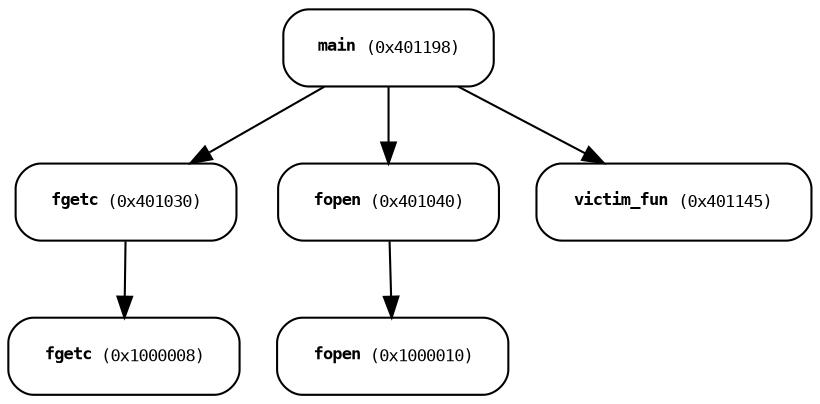 digraph "" {
	graph [bb="0,0,385.5,183",
		labeljust=l,
		newrank=true,
		rankdir=TB
	];
	node [label="\N"];
	3	 [fontname=monospace,
		fontsize=8.0,
		height=0.51389,
		label=<{ <TABLE BORDER="0" CELLPADDING="1" ALIGN="LEFT"><TR><TD ><B>fgetc</B></TD><TD >(0x401030)</TD></TR></TABLE> }>,
		pos="56.5,91.5",
		shape=Mrecord,
		width=1.4722];
	4	 [fontname=monospace,
		fontsize=8.0,
		height=0.51389,
		label=<{ <TABLE BORDER="0" CELLPADDING="1" ALIGN="LEFT"><TR><TD ><B>fgetc</B></TD><TD >(0x1000008)</TD></TR></TABLE> }>,
		pos="55.5,18.5",
		shape=Mrecord,
		width=1.5417];
	3 -> 4	 [fontname=monospace,
		fontsize=8.0,
		pos="e,55.748,36.59 56.253,73.455 56.142,65.383 56.009,55.676 55.886,46.682"];
	1	 [fontname=monospace,
		fontsize=8.0,
		height=0.51389,
		label=<{ <TABLE BORDER="0" CELLPADDING="1" ALIGN="LEFT"><TR><TD ><B>fopen</B></TD><TD >(0x401040)</TD></TR></TABLE> }>,
		pos="182.5,91.5",
		shape=Mrecord,
		width=1.4722];
	2	 [fontname=monospace,
		fontsize=8.0,
		height=0.51389,
		label=<{ <TABLE BORDER="0" CELLPADDING="1" ALIGN="LEFT"><TR><TD ><B>fopen</B></TD><TD >(0x1000010)</TD></TR></TABLE> }>,
		pos="184.5,18.5",
		shape=Mrecord,
		width=1.5417];
	1 -> 2	 [fontname=monospace,
		fontsize=8.0,
		pos="e,184,36.59 182.99,73.455 183.22,65.383 183.48,55.676 183.73,46.682"];
	5	 [fontname=monospace,
		fontsize=8.0,
		height=0.51389,
		label=<{ <TABLE BORDER="0" CELLPADDING="1" ALIGN="LEFT"><TR><TD ><B>victim_fun</B></TD><TD >(0x401145)</TD></TR></TABLE> }>,
		pos="319.5,91.5",
		shape=Mrecord,
		width=1.8333];
	0	 [fontname=monospace,
		fontsize=8.0,
		height=0.51389,
		label=<{ <TABLE BORDER="0" CELLPADDING="1" ALIGN="LEFT"><TR><TD ><B>main</B></TD><TD >(0x401198)</TD></TR></TABLE> }>,
		pos="182.5,164.5",
		shape=Mrecord,
		width=1.4028];
	0 -> 3	 [fontname=monospace,
		fontsize=8.0,
		pos="e,87.724,109.59 151.35,146.46 134.85,136.89 114.38,125.03 96.688,114.78"];
	0 -> 1	 [fontname=monospace,
		fontsize=8.0,
		pos="e,182.5,109.59 182.5,146.46 182.5,138.38 182.5,128.68 182.5,119.68"];
	0 -> 5	 [fontname=monospace,
		fontsize=8.0,
		pos="e,285.55,109.59 216.37,146.46 234.56,136.76 257.18,124.71 276.6,114.36"];
}
